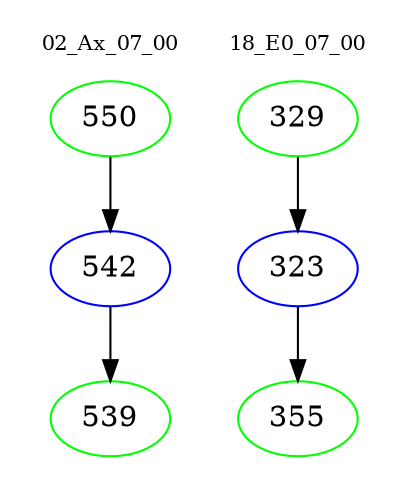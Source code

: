 digraph{
subgraph cluster_0 {
color = white
label = "02_Ax_07_00";
fontsize=10;
T0_550 [label="550", color="green"]
T0_550 -> T0_542 [color="black"]
T0_542 [label="542", color="blue"]
T0_542 -> T0_539 [color="black"]
T0_539 [label="539", color="green"]
}
subgraph cluster_1 {
color = white
label = "18_E0_07_00";
fontsize=10;
T1_329 [label="329", color="green"]
T1_329 -> T1_323 [color="black"]
T1_323 [label="323", color="blue"]
T1_323 -> T1_355 [color="black"]
T1_355 [label="355", color="green"]
}
}
